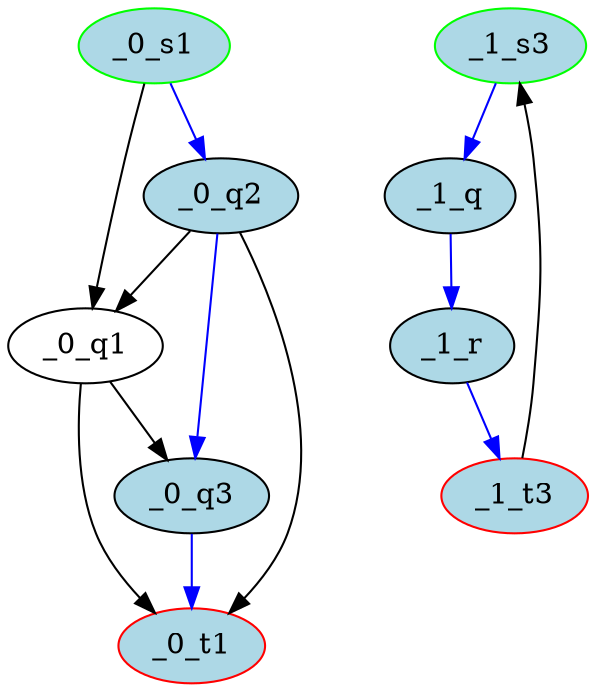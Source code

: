 digraph Sol_Length3{
_0_s1 [initial=1,color=green][style=filled,fillcolor=lightblue];
_0_t1 [final=1,color=red][style=filled,fillcolor=lightblue];
_0_q1 ;
_0_q2 [style=filled,fillcolor=lightblue];
_0_q3 [style=filled,fillcolor=lightblue];
_0_s1 -> _0_q1 ;
_0_s1 -> _0_q2 [color=blue];
_0_q1 -> _0_t1 ;
_0_q1 -> _0_q3 ;
_0_q2 -> _0_t1 ;
_0_q2 -> _0_q1 ;
_0_q2 -> _0_q3 [color=blue];
_0_q3 -> _0_t1 [color=blue];
_1_s3 [initial=1,color=green][style=filled,fillcolor=lightblue];
_1_t3 [final=1,color=red][style=filled,fillcolor=lightblue];
_1_q [style=filled,fillcolor=lightblue];
_1_r [style=filled,fillcolor=lightblue];
_1_s3 -> _1_q [color=blue];
_1_t3 -> _1_s3 ;
_1_q -> _1_r [color=blue];
_1_r -> _1_t3 [color=blue];
}
